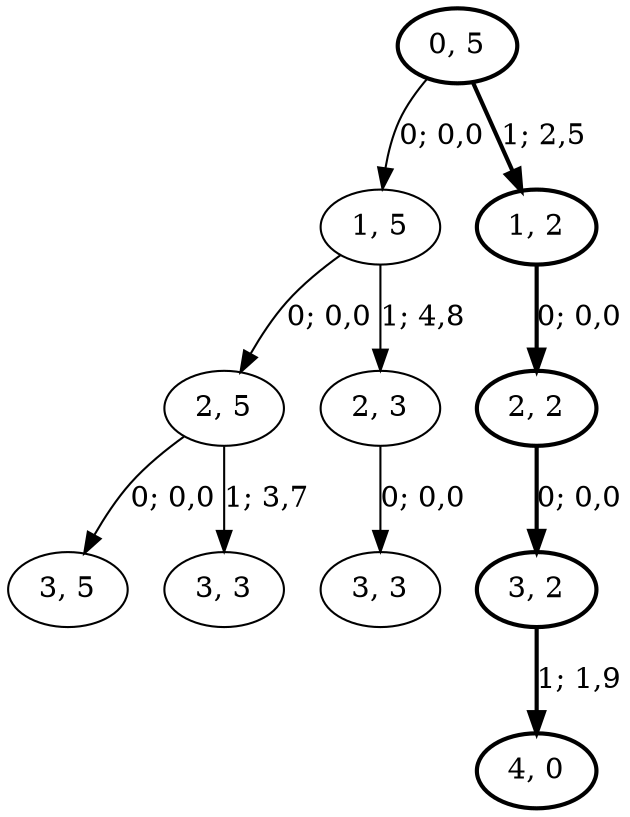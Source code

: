 strict digraph G {
  1 [ style="solid" label="2, 5" ];
  2 [ style="solid" label="3, 5" ];
  3 [ style="solid" label="3, 3" ];
  4 [ style="solid" label="1, 5" ];
  5 [ style="solid" label="2, 3" ];
  6 [ style="solid" label="3, 3" ];
  7 [ style="bold" label="0, 5" ];
  8 [ style="bold" label="3, 2" ];
  9 [ style="bold" label="4, 0" ];
  10 [ style="bold" label="2, 2" ];
  11 [ style="bold" label="1, 2" ];
  1 -> 2 [ style="solid" label="0; 0,0" ];
  1 -> 3 [ style="solid" label="1; 3,7" ];
  4 -> 1 [ style="solid" label="0; 0,0" ];
  5 -> 6 [ style="solid" label="0; 0,0" ];
  4 -> 5 [ style="solid" label="1; 4,8" ];
  7 -> 4 [ style="solid" label="0; 0,0" ];
  8 -> 9 [ style="bold" label="1; 1,9" ];
  10 -> 8 [ style="bold" label="0; 0,0" ];
  11 -> 10 [ style="bold" label="0; 0,0" ];
  7 -> 11 [ style="bold" label="1; 2,5" ];
}

